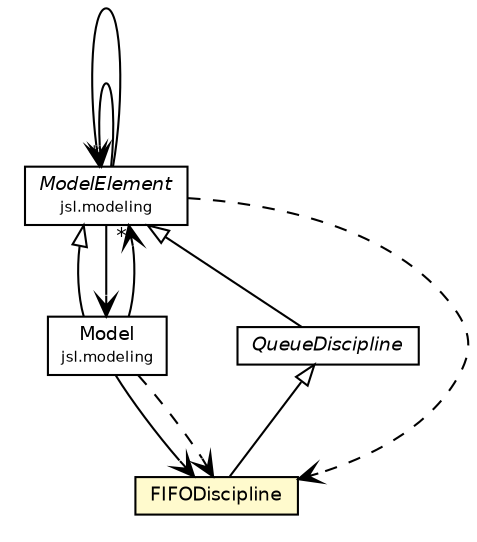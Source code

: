 #!/usr/local/bin/dot
#
# Class diagram 
# Generated by UMLGraph version 5.4 (http://www.umlgraph.org/)
#

digraph G {
	edge [fontname="Helvetica",fontsize=10,labelfontname="Helvetica",labelfontsize=10];
	node [fontname="Helvetica",fontsize=10,shape=plaintext];
	nodesep=0.25;
	ranksep=0.5;
	// jsl.modeling.ModelElement
	c80704 [label=<<table title="jsl.modeling.ModelElement" border="0" cellborder="1" cellspacing="0" cellpadding="2" port="p" href="../../ModelElement.html">
		<tr><td><table border="0" cellspacing="0" cellpadding="1">
<tr><td align="center" balign="center"><font face="Helvetica-Oblique"> ModelElement </font></td></tr>
<tr><td align="center" balign="center"><font point-size="7.0"> jsl.modeling </font></td></tr>
		</table></td></tr>
		</table>>, URL="../../ModelElement.html", fontname="Helvetica", fontcolor="black", fontsize=9.0];
	// jsl.modeling.Model
	c80707 [label=<<table title="jsl.modeling.Model" border="0" cellborder="1" cellspacing="0" cellpadding="2" port="p" href="../../Model.html">
		<tr><td><table border="0" cellspacing="0" cellpadding="1">
<tr><td align="center" balign="center"> Model </td></tr>
<tr><td align="center" balign="center"><font point-size="7.0"> jsl.modeling </font></td></tr>
		</table></td></tr>
		</table>>, URL="../../Model.html", fontname="Helvetica", fontcolor="black", fontsize=9.0];
	// jsl.modeling.elements.queue.QueueDiscipline
	c80778 [label=<<table title="jsl.modeling.elements.queue.QueueDiscipline" border="0" cellborder="1" cellspacing="0" cellpadding="2" port="p" href="./QueueDiscipline.html">
		<tr><td><table border="0" cellspacing="0" cellpadding="1">
<tr><td align="center" balign="center"><font face="Helvetica-Oblique"> QueueDiscipline </font></td></tr>
		</table></td></tr>
		</table>>, URL="./QueueDiscipline.html", fontname="Helvetica", fontcolor="black", fontsize=9.0];
	// jsl.modeling.elements.queue.FIFODiscipline
	c80785 [label=<<table title="jsl.modeling.elements.queue.FIFODiscipline" border="0" cellborder="1" cellspacing="0" cellpadding="2" port="p" bgcolor="lemonChiffon" href="./FIFODiscipline.html">
		<tr><td><table border="0" cellspacing="0" cellpadding="1">
<tr><td align="center" balign="center"> FIFODiscipline </td></tr>
		</table></td></tr>
		</table>>, URL="./FIFODiscipline.html", fontname="Helvetica", fontcolor="black", fontsize=9.0];
	//jsl.modeling.Model extends jsl.modeling.ModelElement
	c80704:p -> c80707:p [dir=back,arrowtail=empty];
	//jsl.modeling.elements.queue.QueueDiscipline extends jsl.modeling.ModelElement
	c80704:p -> c80778:p [dir=back,arrowtail=empty];
	//jsl.modeling.elements.queue.FIFODiscipline extends jsl.modeling.elements.queue.QueueDiscipline
	c80778:p -> c80785:p [dir=back,arrowtail=empty];
	// jsl.modeling.ModelElement NAVASSOC jsl.modeling.Model
	c80704:p -> c80707:p [taillabel="", label="", headlabel="", fontname="Helvetica", fontcolor="black", fontsize=10.0, color="black", arrowhead=open];
	// jsl.modeling.ModelElement NAVASSOC jsl.modeling.ModelElement
	c80704:p -> c80704:p [taillabel="", label="", headlabel="*", fontname="Helvetica", fontcolor="black", fontsize=10.0, color="black", arrowhead=open];
	// jsl.modeling.ModelElement NAVASSOC jsl.modeling.ModelElement
	c80704:p -> c80704:p [taillabel="", label="", headlabel="", fontname="Helvetica", fontcolor="black", fontsize=10.0, color="black", arrowhead=open];
	// jsl.modeling.Model NAVASSOC jsl.modeling.ModelElement
	c80707:p -> c80704:p [taillabel="", label="", headlabel="*", fontname="Helvetica", fontcolor="black", fontsize=10.0, color="black", arrowhead=open];
	// jsl.modeling.Model NAVASSOC jsl.modeling.elements.queue.FIFODiscipline
	c80707:p -> c80785:p [taillabel="", label="", headlabel="", fontname="Helvetica", fontcolor="black", fontsize=10.0, color="black", arrowhead=open];
	// jsl.modeling.ModelElement DEPEND jsl.modeling.elements.queue.FIFODiscipline
	c80704:p -> c80785:p [taillabel="", label="", headlabel="", fontname="Helvetica", fontcolor="black", fontsize=10.0, color="black", arrowhead=open, style=dashed];
	// jsl.modeling.Model DEPEND jsl.modeling.elements.queue.FIFODiscipline
	c80707:p -> c80785:p [taillabel="", label="", headlabel="", fontname="Helvetica", fontcolor="black", fontsize=10.0, color="black", arrowhead=open, style=dashed];
}

